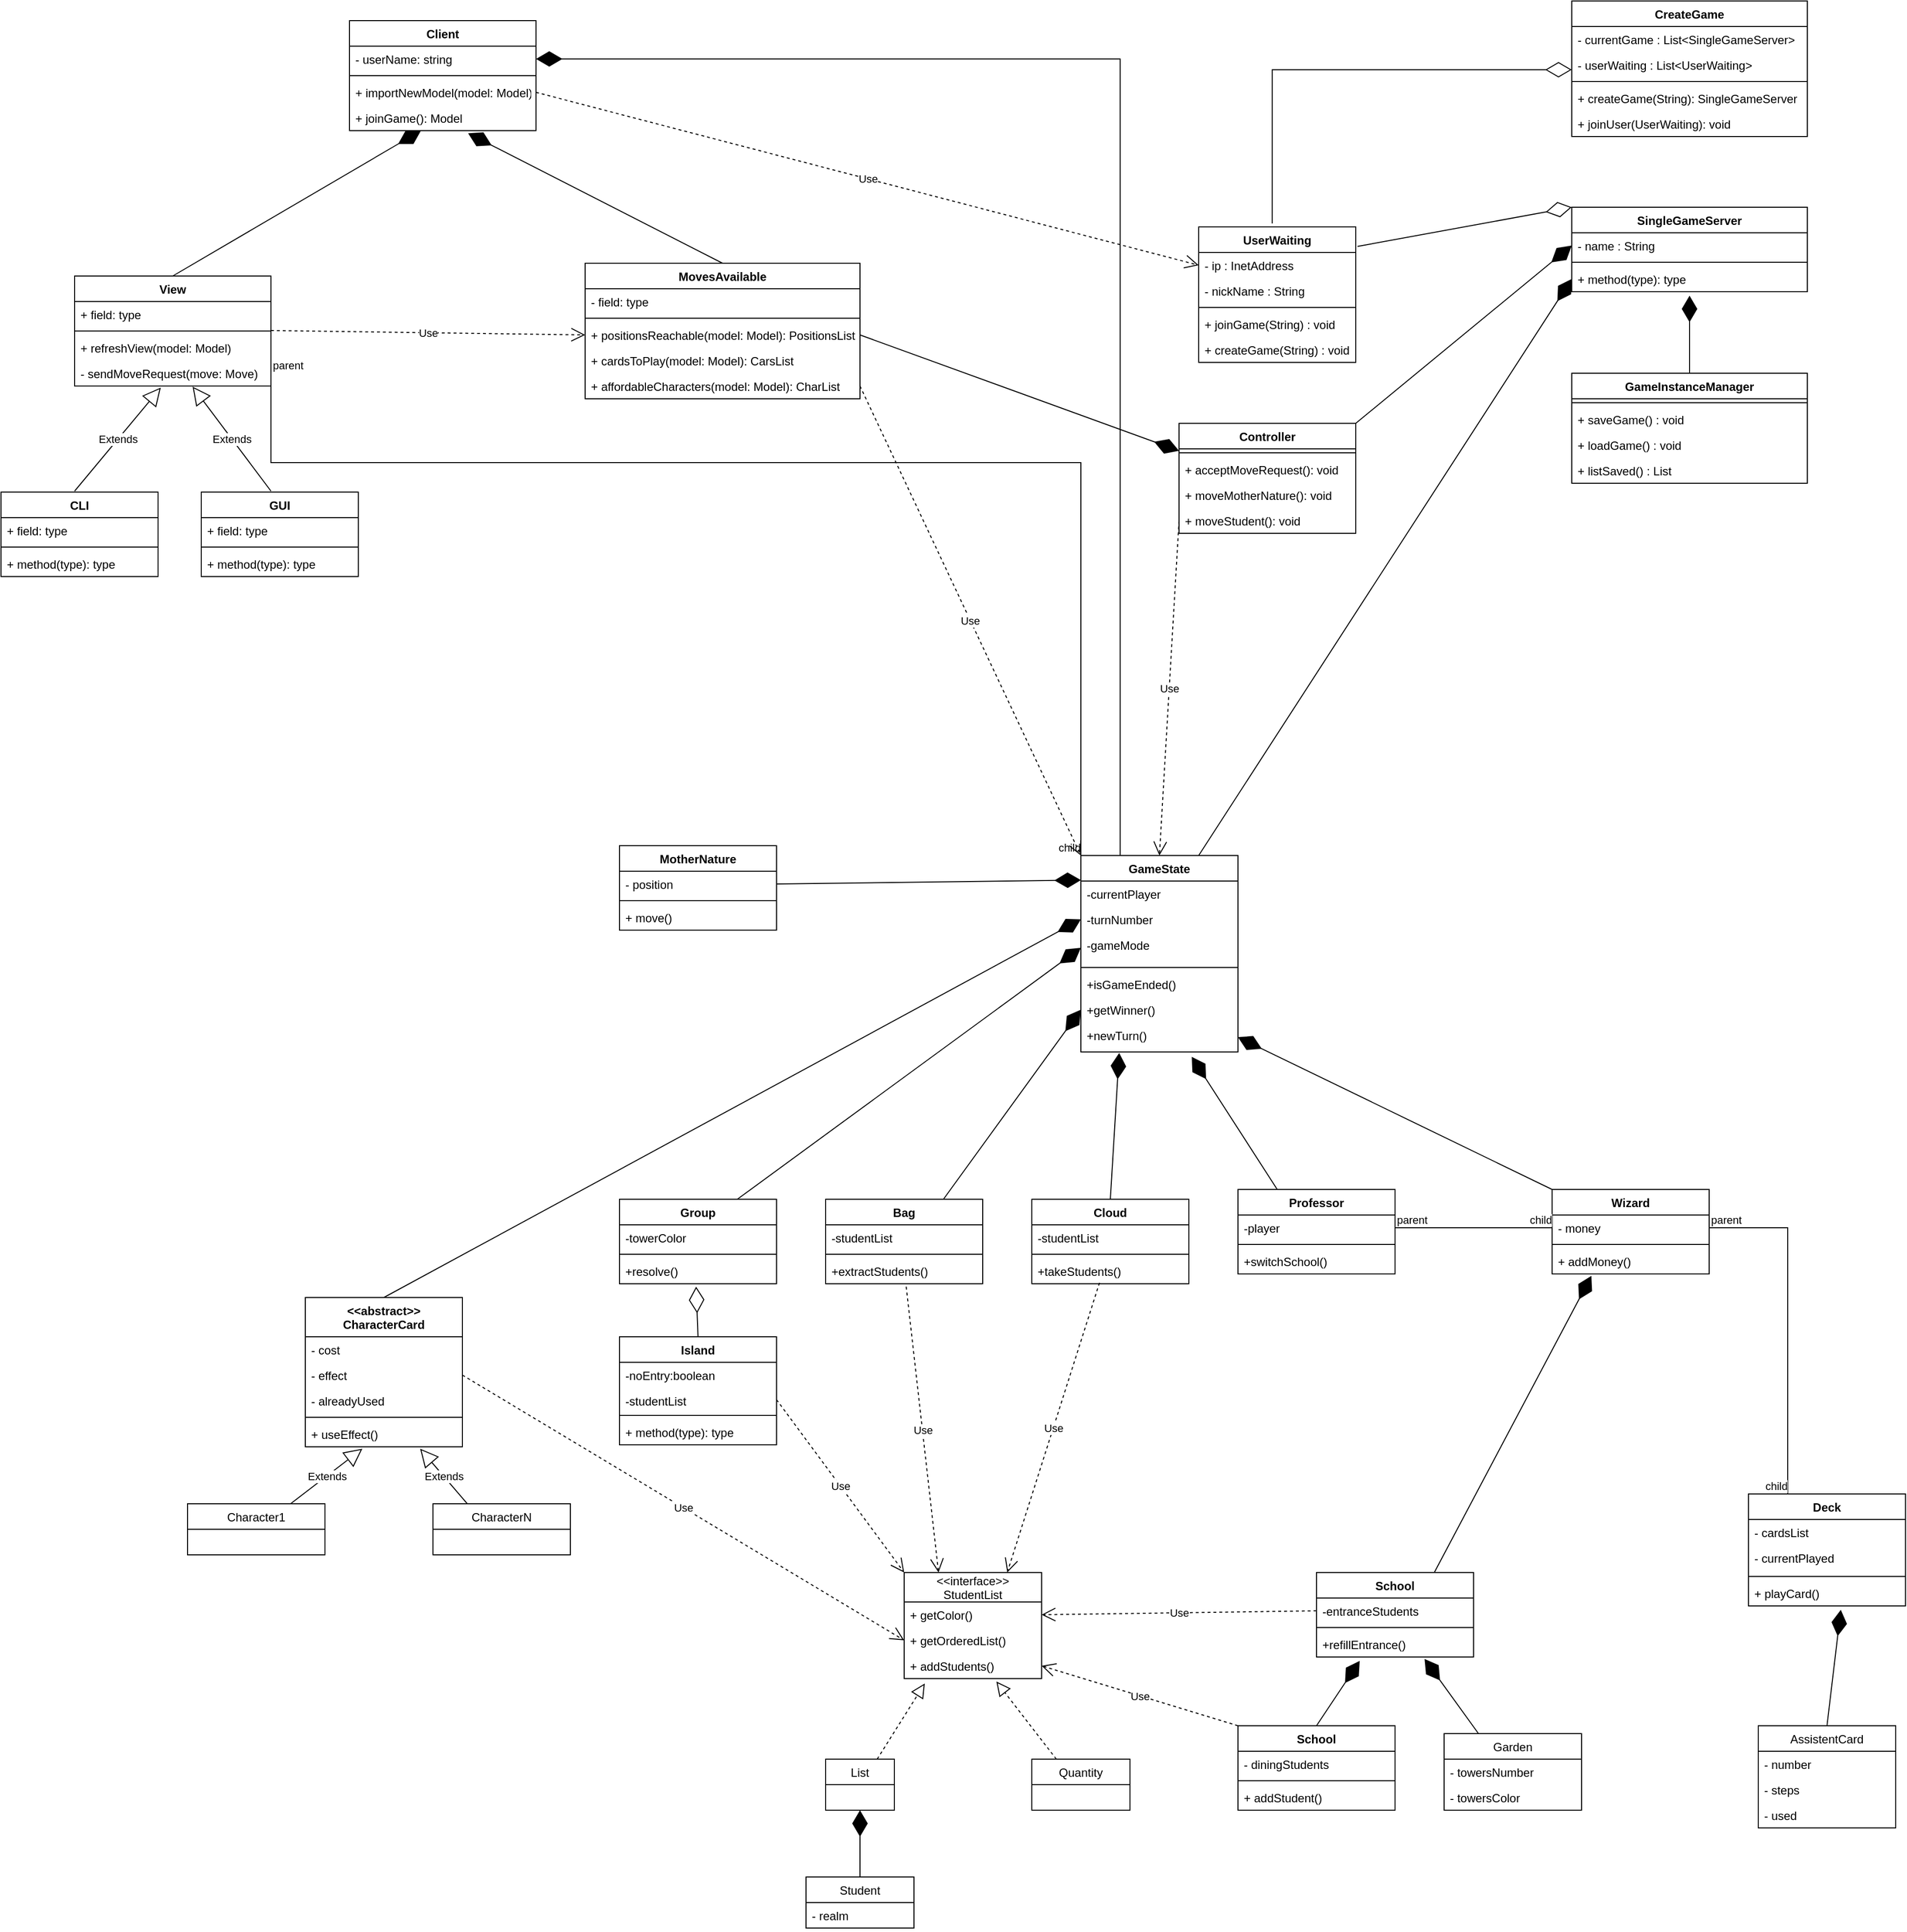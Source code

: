 <mxfile version="15.5.4" type="embed"><diagram id="vnExYP4DyEgC0_UBREQZ" name="Page-1"><mxGraphModel dx="3088" dy="1193" grid="1" gridSize="10" guides="1" tooltips="1" connect="1" arrows="1" fold="1" page="0" pageScale="1" pageWidth="850" pageHeight="1100" math="0" shadow="0"><root><mxCell id="0"/><mxCell id="1" parent="0"/><mxCell id="12" value="CreateGame" style="swimlane;fontStyle=1;align=center;verticalAlign=top;childLayout=stackLayout;horizontal=1;startSize=26;horizontalStack=0;resizeParent=1;resizeParentMax=0;resizeLast=0;collapsible=1;marginBottom=0;" parent="1" vertex="1"><mxGeometry x="280" y="130" width="240" height="138" as="geometry"/></mxCell><mxCell id="13" value="- currentGame : List&lt;SingleGameServer&gt;" style="text;strokeColor=none;fillColor=none;align=left;verticalAlign=top;spacingLeft=4;spacingRight=4;overflow=hidden;rotatable=0;points=[[0,0.5],[1,0.5]];portConstraint=eastwest;" parent="12" vertex="1"><mxGeometry y="26" width="240" height="26" as="geometry"/></mxCell><mxCell id="19" value="- userWaiting : List&lt;UserWaiting&gt;" style="text;strokeColor=none;fillColor=none;align=left;verticalAlign=top;spacingLeft=4;spacingRight=4;overflow=hidden;rotatable=0;points=[[0,0.5],[1,0.5]];portConstraint=eastwest;" parent="12" vertex="1"><mxGeometry y="52" width="240" height="26" as="geometry"/></mxCell><mxCell id="14" value="" style="line;strokeWidth=1;fillColor=none;align=left;verticalAlign=middle;spacingTop=-1;spacingLeft=3;spacingRight=3;rotatable=0;labelPosition=right;points=[];portConstraint=eastwest;" parent="12" vertex="1"><mxGeometry y="78" width="240" height="8" as="geometry"/></mxCell><mxCell id="15" value="+ createGame(String): SingleGameServer" style="text;strokeColor=none;fillColor=none;align=left;verticalAlign=top;spacingLeft=4;spacingRight=4;overflow=hidden;rotatable=0;points=[[0,0.5],[1,0.5]];portConstraint=eastwest;" parent="12" vertex="1"><mxGeometry y="86" width="240" height="26" as="geometry"/></mxCell><mxCell id="18" value="+ joinUser(UserWaiting): void" style="text;strokeColor=none;fillColor=none;align=left;verticalAlign=top;spacingLeft=4;spacingRight=4;overflow=hidden;rotatable=0;points=[[0,0.5],[1,0.5]];portConstraint=eastwest;" parent="12" vertex="1"><mxGeometry y="112" width="240" height="26" as="geometry"/></mxCell><mxCell id="20" value="UserWaiting" style="swimlane;fontStyle=1;align=center;verticalAlign=top;childLayout=stackLayout;horizontal=1;startSize=26;horizontalStack=0;resizeParent=1;resizeParentMax=0;resizeLast=0;collapsible=1;marginBottom=0;" parent="1" vertex="1"><mxGeometry x="-100" y="360" width="160" height="138" as="geometry"/></mxCell><mxCell id="21" value="- ip : InetAddress" style="text;strokeColor=none;fillColor=none;align=left;verticalAlign=top;spacingLeft=4;spacingRight=4;overflow=hidden;rotatable=0;points=[[0,0.5],[1,0.5]];portConstraint=eastwest;" parent="20" vertex="1"><mxGeometry y="26" width="160" height="26" as="geometry"/></mxCell><mxCell id="35" value="- nickName : String" style="text;strokeColor=none;fillColor=none;align=left;verticalAlign=top;spacingLeft=4;spacingRight=4;overflow=hidden;rotatable=0;points=[[0,0.5],[1,0.5]];portConstraint=eastwest;" parent="20" vertex="1"><mxGeometry y="52" width="160" height="26" as="geometry"/></mxCell><mxCell id="22" value="" style="line;strokeWidth=1;fillColor=none;align=left;verticalAlign=middle;spacingTop=-1;spacingLeft=3;spacingRight=3;rotatable=0;labelPosition=right;points=[];portConstraint=eastwest;" parent="20" vertex="1"><mxGeometry y="78" width="160" height="8" as="geometry"/></mxCell><mxCell id="23" value="+ joinGame(String) : void" style="text;strokeColor=none;fillColor=none;align=left;verticalAlign=top;spacingLeft=4;spacingRight=4;overflow=hidden;rotatable=0;points=[[0,0.5],[1,0.5]];portConstraint=eastwest;" parent="20" vertex="1"><mxGeometry y="86" width="160" height="26" as="geometry"/></mxCell><mxCell id="30" value="+ createGame(String) : void" style="text;strokeColor=none;fillColor=none;align=left;verticalAlign=top;spacingLeft=4;spacingRight=4;overflow=hidden;rotatable=0;points=[[0,0.5],[1,0.5]];portConstraint=eastwest;" parent="20" vertex="1"><mxGeometry y="112" width="160" height="26" as="geometry"/></mxCell><mxCell id="28" value="" style="endArrow=diamondThin;endFill=0;endSize=24;html=1;rounded=0;exitX=0.468;exitY=-0.025;exitDx=0;exitDy=0;exitPerimeter=0;edgeStyle=orthogonalEdgeStyle;" parent="1" source="20" edge="1"><mxGeometry width="160" relative="1" as="geometry"><mxPoint x="-30" y="200" as="sourcePoint"/><mxPoint x="280" y="200" as="targetPoint"/><Array as="points"><mxPoint x="-25" y="200"/></Array></mxGeometry></mxCell><mxCell id="31" value="SingleGameServer" style="swimlane;fontStyle=1;align=center;verticalAlign=top;childLayout=stackLayout;horizontal=1;startSize=26;horizontalStack=0;resizeParent=1;resizeParentMax=0;resizeLast=0;collapsible=1;marginBottom=0;" parent="1" vertex="1"><mxGeometry x="280" y="340" width="240" height="86" as="geometry"/></mxCell><mxCell id="32" value="- name : String" style="text;strokeColor=none;fillColor=none;align=left;verticalAlign=top;spacingLeft=4;spacingRight=4;overflow=hidden;rotatable=0;points=[[0,0.5],[1,0.5]];portConstraint=eastwest;" parent="31" vertex="1"><mxGeometry y="26" width="240" height="26" as="geometry"/></mxCell><mxCell id="33" value="" style="line;strokeWidth=1;fillColor=none;align=left;verticalAlign=middle;spacingTop=-1;spacingLeft=3;spacingRight=3;rotatable=0;labelPosition=right;points=[];portConstraint=eastwest;" parent="31" vertex="1"><mxGeometry y="52" width="240" height="8" as="geometry"/></mxCell><mxCell id="34" value="+ method(type): type" style="text;strokeColor=none;fillColor=none;align=left;verticalAlign=top;spacingLeft=4;spacingRight=4;overflow=hidden;rotatable=0;points=[[0,0.5],[1,0.5]];portConstraint=eastwest;" parent="31" vertex="1"><mxGeometry y="60" width="240" height="26" as="geometry"/></mxCell><mxCell id="36" value="" style="endArrow=diamondThin;endFill=0;endSize=24;html=1;rounded=0;entryX=0;entryY=0;entryDx=0;entryDy=0;exitX=1.011;exitY=0.144;exitDx=0;exitDy=0;exitPerimeter=0;" parent="1" source="20" target="31" edge="1"><mxGeometry width="160" relative="1" as="geometry"><mxPoint x="260" y="350" as="sourcePoint"/><mxPoint x="420" y="350" as="targetPoint"/></mxGeometry></mxCell><mxCell id="37" value="Client" style="swimlane;fontStyle=1;align=center;verticalAlign=top;childLayout=stackLayout;horizontal=1;startSize=26;horizontalStack=0;resizeParent=1;resizeParentMax=0;resizeLast=0;collapsible=1;marginBottom=0;" parent="1" vertex="1"><mxGeometry x="-965" y="150" width="190" height="112" as="geometry"/></mxCell><mxCell id="38" value="- userName: string" style="text;strokeColor=none;fillColor=none;align=left;verticalAlign=top;spacingLeft=4;spacingRight=4;overflow=hidden;rotatable=0;points=[[0,0.5],[1,0.5]];portConstraint=eastwest;" parent="37" vertex="1"><mxGeometry y="26" width="190" height="26" as="geometry"/></mxCell><mxCell id="39" value="" style="line;strokeWidth=1;fillColor=none;align=left;verticalAlign=middle;spacingTop=-1;spacingLeft=3;spacingRight=3;rotatable=0;labelPosition=right;points=[];portConstraint=eastwest;" parent="37" vertex="1"><mxGeometry y="52" width="190" height="8" as="geometry"/></mxCell><mxCell id="40" value="+ importNewModel(model: Model)" style="text;strokeColor=none;fillColor=none;align=left;verticalAlign=top;spacingLeft=4;spacingRight=4;overflow=hidden;rotatable=0;points=[[0,0.5],[1,0.5]];portConstraint=eastwest;" parent="37" vertex="1"><mxGeometry y="60" width="190" height="26" as="geometry"/></mxCell><mxCell id="41" value="+ joinGame(): Model" style="text;strokeColor=none;fillColor=none;align=left;verticalAlign=top;spacingLeft=4;spacingRight=4;overflow=hidden;rotatable=0;points=[[0,0.5],[1,0.5]];portConstraint=eastwest;" parent="37" vertex="1"><mxGeometry y="86" width="190" height="26" as="geometry"/></mxCell><mxCell id="42" value="MovesAvailable" style="swimlane;fontStyle=1;align=center;verticalAlign=top;childLayout=stackLayout;horizontal=1;startSize=26;horizontalStack=0;resizeParent=1;resizeParentMax=0;resizeLast=0;collapsible=1;marginBottom=0;" parent="1" vertex="1"><mxGeometry x="-725" y="397" width="280" height="138" as="geometry"/></mxCell><mxCell id="43" value="- field: type" style="text;strokeColor=none;fillColor=none;align=left;verticalAlign=top;spacingLeft=4;spacingRight=4;overflow=hidden;rotatable=0;points=[[0,0.5],[1,0.5]];portConstraint=eastwest;" parent="42" vertex="1"><mxGeometry y="26" width="280" height="26" as="geometry"/></mxCell><mxCell id="44" value="" style="line;strokeWidth=1;fillColor=none;align=left;verticalAlign=middle;spacingTop=-1;spacingLeft=3;spacingRight=3;rotatable=0;labelPosition=right;points=[];portConstraint=eastwest;" parent="42" vertex="1"><mxGeometry y="52" width="280" height="8" as="geometry"/></mxCell><mxCell id="45" value="+ positionsReachable(model: Model): PositionsList" style="text;strokeColor=none;fillColor=none;align=left;verticalAlign=top;spacingLeft=4;spacingRight=4;overflow=hidden;rotatable=0;points=[[0,0.5],[1,0.5]];portConstraint=eastwest;" parent="42" vertex="1"><mxGeometry y="60" width="280" height="26" as="geometry"/></mxCell><mxCell id="46" value="+ cardsToPlay(model: Model): CarsList" style="text;strokeColor=none;fillColor=none;align=left;verticalAlign=top;spacingLeft=4;spacingRight=4;overflow=hidden;rotatable=0;points=[[0,0.5],[1,0.5]];portConstraint=eastwest;" parent="42" vertex="1"><mxGeometry y="86" width="280" height="26" as="geometry"/></mxCell><mxCell id="47" value="+ affordableCharacters(model: Model): CharList" style="text;strokeColor=none;fillColor=none;align=left;verticalAlign=top;spacingLeft=4;spacingRight=4;overflow=hidden;rotatable=0;points=[[0,0.5],[1,0.5]];portConstraint=eastwest;" parent="42" vertex="1"><mxGeometry y="112" width="280" height="26" as="geometry"/></mxCell><mxCell id="48" value="View" style="swimlane;fontStyle=1;align=center;verticalAlign=top;childLayout=stackLayout;horizontal=1;startSize=26;horizontalStack=0;resizeParent=1;resizeParentMax=0;resizeLast=0;collapsible=1;marginBottom=0;" parent="1" vertex="1"><mxGeometry x="-1245" y="410" width="200" height="112" as="geometry"/></mxCell><mxCell id="49" value="+ field: type" style="text;strokeColor=none;fillColor=none;align=left;verticalAlign=top;spacingLeft=4;spacingRight=4;overflow=hidden;rotatable=0;points=[[0,0.5],[1,0.5]];portConstraint=eastwest;" parent="48" vertex="1"><mxGeometry y="26" width="200" height="26" as="geometry"/></mxCell><mxCell id="50" value="" style="line;strokeWidth=1;fillColor=none;align=left;verticalAlign=middle;spacingTop=-1;spacingLeft=3;spacingRight=3;rotatable=0;labelPosition=right;points=[];portConstraint=eastwest;" parent="48" vertex="1"><mxGeometry y="52" width="200" height="8" as="geometry"/></mxCell><mxCell id="51" value="+ refreshView(model: Model)&#10;" style="text;strokeColor=none;fillColor=none;align=left;verticalAlign=top;spacingLeft=4;spacingRight=4;overflow=hidden;rotatable=0;points=[[0,0.5],[1,0.5]];portConstraint=eastwest;" parent="48" vertex="1"><mxGeometry y="60" width="200" height="26" as="geometry"/></mxCell><mxCell id="52" value="- sendMoveRequest(move: Move)" style="text;strokeColor=none;fillColor=none;align=left;verticalAlign=top;spacingLeft=4;spacingRight=4;overflow=hidden;rotatable=0;points=[[0,0.5],[1,0.5]];portConstraint=eastwest;" parent="48" vertex="1"><mxGeometry y="86" width="200" height="26" as="geometry"/></mxCell><mxCell id="53" value="CLI" style="swimlane;fontStyle=1;align=center;verticalAlign=top;childLayout=stackLayout;horizontal=1;startSize=26;horizontalStack=0;resizeParent=1;resizeParentMax=0;resizeLast=0;collapsible=1;marginBottom=0;" parent="1" vertex="1"><mxGeometry x="-1320" y="630" width="160" height="86" as="geometry"/></mxCell><mxCell id="54" value="+ field: type" style="text;strokeColor=none;fillColor=none;align=left;verticalAlign=top;spacingLeft=4;spacingRight=4;overflow=hidden;rotatable=0;points=[[0,0.5],[1,0.5]];portConstraint=eastwest;" parent="53" vertex="1"><mxGeometry y="26" width="160" height="26" as="geometry"/></mxCell><mxCell id="55" value="" style="line;strokeWidth=1;fillColor=none;align=left;verticalAlign=middle;spacingTop=-1;spacingLeft=3;spacingRight=3;rotatable=0;labelPosition=right;points=[];portConstraint=eastwest;" parent="53" vertex="1"><mxGeometry y="52" width="160" height="8" as="geometry"/></mxCell><mxCell id="56" value="+ method(type): type" style="text;strokeColor=none;fillColor=none;align=left;verticalAlign=top;spacingLeft=4;spacingRight=4;overflow=hidden;rotatable=0;points=[[0,0.5],[1,0.5]];portConstraint=eastwest;" parent="53" vertex="1"><mxGeometry y="60" width="160" height="26" as="geometry"/></mxCell><mxCell id="57" value="GUI" style="swimlane;fontStyle=1;align=center;verticalAlign=top;childLayout=stackLayout;horizontal=1;startSize=26;horizontalStack=0;resizeParent=1;resizeParentMax=0;resizeLast=0;collapsible=1;marginBottom=0;" parent="1" vertex="1"><mxGeometry x="-1116" y="630" width="160" height="86" as="geometry"/></mxCell><mxCell id="58" value="+ field: type" style="text;strokeColor=none;fillColor=none;align=left;verticalAlign=top;spacingLeft=4;spacingRight=4;overflow=hidden;rotatable=0;points=[[0,0.5],[1,0.5]];portConstraint=eastwest;" parent="57" vertex="1"><mxGeometry y="26" width="160" height="26" as="geometry"/></mxCell><mxCell id="59" value="" style="line;strokeWidth=1;fillColor=none;align=left;verticalAlign=middle;spacingTop=-1;spacingLeft=3;spacingRight=3;rotatable=0;labelPosition=right;points=[];portConstraint=eastwest;" parent="57" vertex="1"><mxGeometry y="52" width="160" height="8" as="geometry"/></mxCell><mxCell id="60" value="+ method(type): type" style="text;strokeColor=none;fillColor=none;align=left;verticalAlign=top;spacingLeft=4;spacingRight=4;overflow=hidden;rotatable=0;points=[[0,0.5],[1,0.5]];portConstraint=eastwest;" parent="57" vertex="1"><mxGeometry y="60" width="160" height="26" as="geometry"/></mxCell><mxCell id="61" value="" style="endArrow=diamondThin;endFill=1;endSize=24;html=1;exitX=0.5;exitY=0;exitDx=0;exitDy=0;entryX=0.636;entryY=1.104;entryDx=0;entryDy=0;entryPerimeter=0;" parent="1" source="42" target="41" edge="1"><mxGeometry width="160" relative="1" as="geometry"><mxPoint x="-815" y="282" as="sourcePoint"/><mxPoint x="-655" y="282" as="targetPoint"/></mxGeometry></mxCell><mxCell id="62" value="Extends" style="endArrow=block;endSize=16;endFill=0;html=1;entryX=0.601;entryY=1.025;entryDx=0;entryDy=0;entryPerimeter=0;" parent="1" target="52" edge="1"><mxGeometry width="160" relative="1" as="geometry"><mxPoint x="-1045" y="629" as="sourcePoint"/><mxPoint x="-885" y="629" as="targetPoint"/></mxGeometry></mxCell><mxCell id="63" value="Extends" style="endArrow=block;endSize=16;endFill=0;html=1;entryX=0.439;entryY=1.062;entryDx=0;entryDy=0;entryPerimeter=0;" parent="1" target="52" edge="1"><mxGeometry width="160" relative="1" as="geometry"><mxPoint x="-1245" y="629" as="sourcePoint"/><mxPoint x="-1085" y="629" as="targetPoint"/></mxGeometry></mxCell><mxCell id="64" value="" style="endArrow=diamondThin;endFill=1;endSize=24;html=1;" parent="1" target="41" edge="1"><mxGeometry width="160" relative="1" as="geometry"><mxPoint x="-1145" y="410" as="sourcePoint"/><mxPoint x="-985" y="410" as="targetPoint"/></mxGeometry></mxCell><mxCell id="65" value="Use" style="endArrow=open;endSize=12;dashed=1;html=1;entryX=0;entryY=0.5;entryDx=0;entryDy=0;" parent="1" target="45" edge="1"><mxGeometry width="160" relative="1" as="geometry"><mxPoint x="-1045" y="465.5" as="sourcePoint"/><mxPoint x="-885" y="465.5" as="targetPoint"/></mxGeometry></mxCell><mxCell id="66" value="GameInstanceManager" style="swimlane;fontStyle=1;align=center;verticalAlign=top;childLayout=stackLayout;horizontal=1;startSize=26;horizontalStack=0;resizeParent=1;resizeParentMax=0;resizeLast=0;collapsible=1;marginBottom=0;" parent="1" vertex="1"><mxGeometry x="280" y="509" width="240" height="112" as="geometry"/></mxCell><mxCell id="68" value="" style="line;strokeWidth=1;fillColor=none;align=left;verticalAlign=middle;spacingTop=-1;spacingLeft=3;spacingRight=3;rotatable=0;labelPosition=right;points=[];portConstraint=eastwest;" parent="66" vertex="1"><mxGeometry y="26" width="240" height="8" as="geometry"/></mxCell><mxCell id="69" value="+ saveGame() : void" style="text;strokeColor=none;fillColor=none;align=left;verticalAlign=top;spacingLeft=4;spacingRight=4;overflow=hidden;rotatable=0;points=[[0,0.5],[1,0.5]];portConstraint=eastwest;" parent="66" vertex="1"><mxGeometry y="34" width="240" height="26" as="geometry"/></mxCell><mxCell id="70" value="+ loadGame() : void" style="text;strokeColor=none;fillColor=none;align=left;verticalAlign=top;spacingLeft=4;spacingRight=4;overflow=hidden;rotatable=0;points=[[0,0.5],[1,0.5]];portConstraint=eastwest;" parent="66" vertex="1"><mxGeometry y="60" width="240" height="26" as="geometry"/></mxCell><mxCell id="71" value="+ listSaved() : List" style="text;strokeColor=none;fillColor=none;align=left;verticalAlign=top;spacingLeft=4;spacingRight=4;overflow=hidden;rotatable=0;points=[[0,0.5],[1,0.5]];portConstraint=eastwest;" parent="66" vertex="1"><mxGeometry y="86" width="240" height="26" as="geometry"/></mxCell><mxCell id="72" value="" style="endArrow=diamondThin;endFill=1;endSize=24;html=1;rounded=0;exitX=0.5;exitY=0;exitDx=0;exitDy=0;" parent="1" source="66" edge="1"><mxGeometry width="160" relative="1" as="geometry"><mxPoint x="393" y="500" as="sourcePoint"/><mxPoint x="400" y="430" as="targetPoint"/></mxGeometry></mxCell><mxCell id="73" value="GameState" style="swimlane;fontStyle=1;align=center;verticalAlign=top;childLayout=stackLayout;horizontal=1;startSize=26;horizontalStack=0;resizeParent=1;resizeParentMax=0;resizeLast=0;collapsible=1;marginBottom=0;" vertex="1" parent="1"><mxGeometry x="-220" y="1000" width="160" height="200" as="geometry"/></mxCell><mxCell id="74" value="-currentPlayer" style="text;strokeColor=none;fillColor=none;align=left;verticalAlign=top;spacingLeft=4;spacingRight=4;overflow=hidden;rotatable=0;points=[[0,0.5],[1,0.5]];portConstraint=eastwest;" vertex="1" parent="73"><mxGeometry y="26" width="160" height="26" as="geometry"/></mxCell><mxCell id="75" value="-turnNumber" style="text;strokeColor=none;fillColor=none;align=left;verticalAlign=top;spacingLeft=4;spacingRight=4;overflow=hidden;rotatable=0;points=[[0,0.5],[1,0.5]];portConstraint=eastwest;" vertex="1" parent="73"><mxGeometry y="52" width="160" height="26" as="geometry"/></mxCell><mxCell id="76" value="-gameMode" style="text;strokeColor=none;fillColor=none;align=left;verticalAlign=top;spacingLeft=4;spacingRight=4;overflow=hidden;rotatable=0;points=[[0,0.5],[1,0.5]];portConstraint=eastwest;" vertex="1" parent="73"><mxGeometry y="78" width="160" height="32" as="geometry"/></mxCell><mxCell id="77" value="" style="line;strokeWidth=1;fillColor=none;align=left;verticalAlign=middle;spacingTop=-1;spacingLeft=3;spacingRight=3;rotatable=0;labelPosition=right;points=[];portConstraint=eastwest;" vertex="1" parent="73"><mxGeometry y="110" width="160" height="8" as="geometry"/></mxCell><mxCell id="78" value="+isGameEnded()" style="text;strokeColor=none;fillColor=none;align=left;verticalAlign=top;spacingLeft=4;spacingRight=4;overflow=hidden;rotatable=0;points=[[0,0.5],[1,0.5]];portConstraint=eastwest;" vertex="1" parent="73"><mxGeometry y="118" width="160" height="26" as="geometry"/></mxCell><mxCell id="79" value="+getWinner()" style="text;strokeColor=none;fillColor=none;align=left;verticalAlign=top;spacingLeft=4;spacingRight=4;overflow=hidden;rotatable=0;points=[[0,0.5],[1,0.5]];portConstraint=eastwest;" vertex="1" parent="73"><mxGeometry y="144" width="160" height="26" as="geometry"/></mxCell><mxCell id="80" value="+newTurn()" style="text;strokeColor=none;fillColor=none;align=left;verticalAlign=top;spacingLeft=4;spacingRight=4;overflow=hidden;rotatable=0;points=[[0,0.5],[1,0.5]];portConstraint=eastwest;" vertex="1" parent="73"><mxGeometry y="170" width="160" height="30" as="geometry"/></mxCell><mxCell id="81" value="Cloud" style="swimlane;fontStyle=1;align=center;verticalAlign=top;childLayout=stackLayout;horizontal=1;startSize=26;horizontalStack=0;resizeParent=1;resizeParentMax=0;resizeLast=0;collapsible=1;marginBottom=0;" vertex="1" parent="1"><mxGeometry x="-270" y="1350" width="160" height="86" as="geometry"/></mxCell><mxCell id="82" value="-studentList" style="text;strokeColor=none;fillColor=none;align=left;verticalAlign=top;spacingLeft=4;spacingRight=4;overflow=hidden;rotatable=0;points=[[0,0.5],[1,0.5]];portConstraint=eastwest;" vertex="1" parent="81"><mxGeometry y="26" width="160" height="26" as="geometry"/></mxCell><mxCell id="83" value="" style="line;strokeWidth=1;fillColor=none;align=left;verticalAlign=middle;spacingTop=-1;spacingLeft=3;spacingRight=3;rotatable=0;labelPosition=right;points=[];portConstraint=eastwest;" vertex="1" parent="81"><mxGeometry y="52" width="160" height="8" as="geometry"/></mxCell><mxCell id="84" value="+takeStudents()" style="text;strokeColor=none;fillColor=none;align=left;verticalAlign=top;spacingLeft=4;spacingRight=4;overflow=hidden;rotatable=0;points=[[0,0.5],[1,0.5]];portConstraint=eastwest;" vertex="1" parent="81"><mxGeometry y="60" width="160" height="26" as="geometry"/></mxCell><mxCell id="85" value="Bag" style="swimlane;fontStyle=1;align=center;verticalAlign=top;childLayout=stackLayout;horizontal=1;startSize=26;horizontalStack=0;resizeParent=1;resizeParentMax=0;resizeLast=0;collapsible=1;marginBottom=0;" vertex="1" parent="1"><mxGeometry x="-480" y="1350" width="160" height="86" as="geometry"/></mxCell><mxCell id="86" value="-studentList" style="text;strokeColor=none;fillColor=none;align=left;verticalAlign=top;spacingLeft=4;spacingRight=4;overflow=hidden;rotatable=0;points=[[0,0.5],[1,0.5]];portConstraint=eastwest;" vertex="1" parent="85"><mxGeometry y="26" width="160" height="26" as="geometry"/></mxCell><mxCell id="87" value="" style="line;strokeWidth=1;fillColor=none;align=left;verticalAlign=middle;spacingTop=-1;spacingLeft=3;spacingRight=3;rotatable=0;labelPosition=right;points=[];portConstraint=eastwest;" vertex="1" parent="85"><mxGeometry y="52" width="160" height="8" as="geometry"/></mxCell><mxCell id="88" value="+extractStudents()" style="text;strokeColor=none;fillColor=none;align=left;verticalAlign=top;spacingLeft=4;spacingRight=4;overflow=hidden;rotatable=0;points=[[0,0.5],[1,0.5]];portConstraint=eastwest;" vertex="1" parent="85"><mxGeometry y="60" width="160" height="26" as="geometry"/></mxCell><mxCell id="89" value="Group" style="swimlane;fontStyle=1;align=center;verticalAlign=top;childLayout=stackLayout;horizontal=1;startSize=26;horizontalStack=0;resizeParent=1;resizeParentMax=0;resizeLast=0;collapsible=1;marginBottom=0;" vertex="1" parent="1"><mxGeometry x="-690" y="1350" width="160" height="86" as="geometry"/></mxCell><mxCell id="90" value="-towerColor" style="text;strokeColor=none;fillColor=none;align=left;verticalAlign=top;spacingLeft=4;spacingRight=4;overflow=hidden;rotatable=0;points=[[0,0.5],[1,0.5]];portConstraint=eastwest;" vertex="1" parent="89"><mxGeometry y="26" width="160" height="26" as="geometry"/></mxCell><mxCell id="91" value="" style="line;strokeWidth=1;fillColor=none;align=left;verticalAlign=middle;spacingTop=-1;spacingLeft=3;spacingRight=3;rotatable=0;labelPosition=right;points=[];portConstraint=eastwest;" vertex="1" parent="89"><mxGeometry y="52" width="160" height="8" as="geometry"/></mxCell><mxCell id="92" value="+resolve()" style="text;strokeColor=none;fillColor=none;align=left;verticalAlign=top;spacingLeft=4;spacingRight=4;overflow=hidden;rotatable=0;points=[[0,0.5],[1,0.5]];portConstraint=eastwest;" vertex="1" parent="89"><mxGeometry y="60" width="160" height="26" as="geometry"/></mxCell><mxCell id="93" value="Professor" style="swimlane;fontStyle=1;align=center;verticalAlign=top;childLayout=stackLayout;horizontal=1;startSize=26;horizontalStack=0;resizeParent=1;resizeParentMax=0;resizeLast=0;collapsible=1;marginBottom=0;" vertex="1" parent="1"><mxGeometry x="-60" y="1340" width="160" height="86" as="geometry"/></mxCell><mxCell id="94" value="-player" style="text;strokeColor=none;fillColor=none;align=left;verticalAlign=top;spacingLeft=4;spacingRight=4;overflow=hidden;rotatable=0;points=[[0,0.5],[1,0.5]];portConstraint=eastwest;" vertex="1" parent="93"><mxGeometry y="26" width="160" height="26" as="geometry"/></mxCell><mxCell id="95" value="" style="line;strokeWidth=1;fillColor=none;align=left;verticalAlign=middle;spacingTop=-1;spacingLeft=3;spacingRight=3;rotatable=0;labelPosition=right;points=[];portConstraint=eastwest;" vertex="1" parent="93"><mxGeometry y="52" width="160" height="8" as="geometry"/></mxCell><mxCell id="96" value="+switchSchool()" style="text;strokeColor=none;fillColor=none;align=left;verticalAlign=top;spacingLeft=4;spacingRight=4;overflow=hidden;rotatable=0;points=[[0,0.5],[1,0.5]];portConstraint=eastwest;" vertex="1" parent="93"><mxGeometry y="60" width="160" height="26" as="geometry"/></mxCell><mxCell id="97" value="Island" style="swimlane;fontStyle=1;align=center;verticalAlign=top;childLayout=stackLayout;horizontal=1;startSize=26;horizontalStack=0;resizeParent=1;resizeParentMax=0;resizeLast=0;collapsible=1;marginBottom=0;" vertex="1" parent="1"><mxGeometry x="-690" y="1490" width="160" height="110" as="geometry"/></mxCell><mxCell id="98" value="-noEntry:boolean" style="text;strokeColor=none;fillColor=none;align=left;verticalAlign=top;spacingLeft=4;spacingRight=4;overflow=hidden;rotatable=0;points=[[0,0.5],[1,0.5]];portConstraint=eastwest;" vertex="1" parent="97"><mxGeometry y="26" width="160" height="26" as="geometry"/></mxCell><mxCell id="99" value="-studentList" style="text;strokeColor=none;fillColor=none;align=left;verticalAlign=top;spacingLeft=4;spacingRight=4;overflow=hidden;rotatable=0;points=[[0,0.5],[1,0.5]];portConstraint=eastwest;" vertex="1" parent="97"><mxGeometry y="52" width="160" height="24" as="geometry"/></mxCell><mxCell id="100" value="" style="line;strokeWidth=1;fillColor=none;align=left;verticalAlign=middle;spacingTop=-1;spacingLeft=3;spacingRight=3;rotatable=0;labelPosition=right;points=[];portConstraint=eastwest;" vertex="1" parent="97"><mxGeometry y="76" width="160" height="8" as="geometry"/></mxCell><mxCell id="101" value="+ method(type): type" style="text;strokeColor=none;fillColor=none;align=left;verticalAlign=top;spacingLeft=4;spacingRight=4;overflow=hidden;rotatable=0;points=[[0,0.5],[1,0.5]];portConstraint=eastwest;" vertex="1" parent="97"><mxGeometry y="84" width="160" height="26" as="geometry"/></mxCell><mxCell id="102" value="List" style="swimlane;fontStyle=0;childLayout=stackLayout;horizontal=1;startSize=26;fillColor=none;horizontalStack=0;resizeParent=1;resizeParentMax=0;resizeLast=0;collapsible=1;marginBottom=0;" vertex="1" parent="1"><mxGeometry x="-480" y="1920" width="70" height="52" as="geometry"/></mxCell><mxCell id="103" value="Quantity" style="swimlane;fontStyle=0;childLayout=stackLayout;horizontal=1;startSize=26;fillColor=none;horizontalStack=0;resizeParent=1;resizeParentMax=0;resizeLast=0;collapsible=1;marginBottom=0;" vertex="1" parent="1"><mxGeometry x="-270" y="1920" width="100" height="52" as="geometry"/></mxCell><mxCell id="104" value="Student" style="swimlane;fontStyle=0;childLayout=stackLayout;horizontal=1;startSize=26;fillColor=none;horizontalStack=0;resizeParent=1;resizeParentMax=0;resizeLast=0;collapsible=1;marginBottom=0;" vertex="1" parent="1"><mxGeometry x="-500" y="2040" width="110" height="52" as="geometry"/></mxCell><mxCell id="105" value="- realm" style="text;strokeColor=none;fillColor=none;align=left;verticalAlign=top;spacingLeft=4;spacingRight=4;overflow=hidden;rotatable=0;points=[[0,0.5],[1,0.5]];portConstraint=eastwest;" vertex="1" parent="104"><mxGeometry y="26" width="110" height="26" as="geometry"/></mxCell><mxCell id="106" value="&lt;&lt;interface&gt;&gt;&#10;StudentList" style="swimlane;fontStyle=0;childLayout=stackLayout;horizontal=1;startSize=30;fillColor=none;horizontalStack=0;resizeParent=1;resizeParentMax=0;resizeLast=0;collapsible=1;marginBottom=0;" vertex="1" parent="1"><mxGeometry x="-400" y="1730" width="140" height="108" as="geometry"/></mxCell><mxCell id="107" value="+ getColor()" style="text;strokeColor=none;fillColor=none;align=left;verticalAlign=top;spacingLeft=4;spacingRight=4;overflow=hidden;rotatable=0;points=[[0,0.5],[1,0.5]];portConstraint=eastwest;" vertex="1" parent="106"><mxGeometry y="30" width="140" height="26" as="geometry"/></mxCell><mxCell id="108" value="+ getOrderedList()" style="text;strokeColor=none;fillColor=none;align=left;verticalAlign=top;spacingLeft=4;spacingRight=4;overflow=hidden;rotatable=0;points=[[0,0.5],[1,0.5]];portConstraint=eastwest;" vertex="1" parent="106"><mxGeometry y="56" width="140" height="26" as="geometry"/></mxCell><mxCell id="109" value="+ addStudents()" style="text;strokeColor=none;fillColor=none;align=left;verticalAlign=top;spacingLeft=4;spacingRight=4;overflow=hidden;rotatable=0;points=[[0,0.5],[1,0.5]];portConstraint=eastwest;" vertex="1" parent="106"><mxGeometry y="82" width="140" height="26" as="geometry"/></mxCell><mxCell id="110" value="Wizard" style="swimlane;fontStyle=1;align=center;verticalAlign=top;childLayout=stackLayout;horizontal=1;startSize=26;horizontalStack=0;resizeParent=1;resizeParentMax=0;resizeLast=0;collapsible=1;marginBottom=0;" vertex="1" parent="1"><mxGeometry x="260" y="1340" width="160" height="86" as="geometry"/></mxCell><mxCell id="111" value="- money" style="text;strokeColor=none;fillColor=none;align=left;verticalAlign=top;spacingLeft=4;spacingRight=4;overflow=hidden;rotatable=0;points=[[0,0.5],[1,0.5]];portConstraint=eastwest;" vertex="1" parent="110"><mxGeometry y="26" width="160" height="26" as="geometry"/></mxCell><mxCell id="112" value="" style="line;strokeWidth=1;fillColor=none;align=left;verticalAlign=middle;spacingTop=-1;spacingLeft=3;spacingRight=3;rotatable=0;labelPosition=right;points=[];portConstraint=eastwest;" vertex="1" parent="110"><mxGeometry y="52" width="160" height="8" as="geometry"/></mxCell><mxCell id="113" value="+ addMoney()" style="text;strokeColor=none;fillColor=none;align=left;verticalAlign=top;spacingLeft=4;spacingRight=4;overflow=hidden;rotatable=0;points=[[0,0.5],[1,0.5]];portConstraint=eastwest;" vertex="1" parent="110"><mxGeometry y="60" width="160" height="26" as="geometry"/></mxCell><mxCell id="114" value="School" style="swimlane;fontStyle=1;align=center;verticalAlign=top;childLayout=stackLayout;horizontal=1;startSize=26;horizontalStack=0;resizeParent=1;resizeParentMax=0;resizeLast=0;collapsible=1;marginBottom=0;" vertex="1" parent="1"><mxGeometry x="20" y="1730" width="160" height="86" as="geometry"/></mxCell><mxCell id="115" value="-entranceStudents" style="text;strokeColor=none;fillColor=none;align=left;verticalAlign=top;spacingLeft=4;spacingRight=4;overflow=hidden;rotatable=0;points=[[0,0.5],[1,0.5]];portConstraint=eastwest;" vertex="1" parent="114"><mxGeometry y="26" width="160" height="26" as="geometry"/></mxCell><mxCell id="116" value="" style="line;strokeWidth=1;fillColor=none;align=left;verticalAlign=middle;spacingTop=-1;spacingLeft=3;spacingRight=3;rotatable=0;labelPosition=right;points=[];portConstraint=eastwest;" vertex="1" parent="114"><mxGeometry y="52" width="160" height="8" as="geometry"/></mxCell><mxCell id="117" value="+refillEntrance()" style="text;strokeColor=none;fillColor=none;align=left;verticalAlign=top;spacingLeft=4;spacingRight=4;overflow=hidden;rotatable=0;points=[[0,0.5],[1,0.5]];portConstraint=eastwest;" vertex="1" parent="114"><mxGeometry y="60" width="160" height="26" as="geometry"/></mxCell><mxCell id="118" value="School" style="swimlane;fontStyle=1;align=center;verticalAlign=top;childLayout=stackLayout;horizontal=1;startSize=26;horizontalStack=0;resizeParent=1;resizeParentMax=0;resizeLast=0;collapsible=1;marginBottom=0;" vertex="1" parent="1"><mxGeometry x="-60" y="1886" width="160" height="86" as="geometry"/></mxCell><mxCell id="119" value="- diningStudents" style="text;strokeColor=none;fillColor=none;align=left;verticalAlign=top;spacingLeft=4;spacingRight=4;overflow=hidden;rotatable=0;points=[[0,0.5],[1,0.5]];portConstraint=eastwest;" vertex="1" parent="118"><mxGeometry y="26" width="160" height="26" as="geometry"/></mxCell><mxCell id="120" value="" style="line;strokeWidth=1;fillColor=none;align=left;verticalAlign=middle;spacingTop=-1;spacingLeft=3;spacingRight=3;rotatable=0;labelPosition=right;points=[];portConstraint=eastwest;" vertex="1" parent="118"><mxGeometry y="52" width="160" height="8" as="geometry"/></mxCell><mxCell id="121" value="+ addStudent()" style="text;strokeColor=none;fillColor=none;align=left;verticalAlign=top;spacingLeft=4;spacingRight=4;overflow=hidden;rotatable=0;points=[[0,0.5],[1,0.5]];portConstraint=eastwest;" vertex="1" parent="118"><mxGeometry y="60" width="160" height="26" as="geometry"/></mxCell><mxCell id="122" value="Garden" style="swimlane;fontStyle=0;childLayout=stackLayout;horizontal=1;startSize=26;fillColor=none;horizontalStack=0;resizeParent=1;resizeParentMax=0;resizeLast=0;collapsible=1;marginBottom=0;" vertex="1" parent="1"><mxGeometry x="150" y="1894" width="140" height="78" as="geometry"/></mxCell><mxCell id="123" value="- towersNumber" style="text;strokeColor=none;fillColor=none;align=left;verticalAlign=top;spacingLeft=4;spacingRight=4;overflow=hidden;rotatable=0;points=[[0,0.5],[1,0.5]];portConstraint=eastwest;" vertex="1" parent="122"><mxGeometry y="26" width="140" height="26" as="geometry"/></mxCell><mxCell id="124" value="- towersColor" style="text;strokeColor=none;fillColor=none;align=left;verticalAlign=top;spacingLeft=4;spacingRight=4;overflow=hidden;rotatable=0;points=[[0,0.5],[1,0.5]];portConstraint=eastwest;" vertex="1" parent="122"><mxGeometry y="52" width="140" height="26" as="geometry"/></mxCell><mxCell id="125" value="Deck" style="swimlane;fontStyle=1;align=center;verticalAlign=top;childLayout=stackLayout;horizontal=1;startSize=26;horizontalStack=0;resizeParent=1;resizeParentMax=0;resizeLast=0;collapsible=1;marginBottom=0;" vertex="1" parent="1"><mxGeometry x="460" y="1650" width="160" height="114" as="geometry"/></mxCell><mxCell id="126" value="- cardsList" style="text;strokeColor=none;fillColor=none;align=left;verticalAlign=top;spacingLeft=4;spacingRight=4;overflow=hidden;rotatable=0;points=[[0,0.5],[1,0.5]];portConstraint=eastwest;" vertex="1" parent="125"><mxGeometry y="26" width="160" height="26" as="geometry"/></mxCell><mxCell id="127" value="- currentPlayed" style="text;strokeColor=none;fillColor=none;align=left;verticalAlign=top;spacingLeft=4;spacingRight=4;overflow=hidden;rotatable=0;points=[[0,0.5],[1,0.5]];portConstraint=eastwest;" vertex="1" parent="125"><mxGeometry y="52" width="160" height="28" as="geometry"/></mxCell><mxCell id="128" value="" style="line;strokeWidth=1;fillColor=none;align=left;verticalAlign=middle;spacingTop=-1;spacingLeft=3;spacingRight=3;rotatable=0;labelPosition=right;points=[];portConstraint=eastwest;" vertex="1" parent="125"><mxGeometry y="80" width="160" height="8" as="geometry"/></mxCell><mxCell id="129" value="+ playCard()" style="text;strokeColor=none;fillColor=none;align=left;verticalAlign=top;spacingLeft=4;spacingRight=4;overflow=hidden;rotatable=0;points=[[0,0.5],[1,0.5]];portConstraint=eastwest;" vertex="1" parent="125"><mxGeometry y="88" width="160" height="26" as="geometry"/></mxCell><mxCell id="130" value="AssistentCard" style="swimlane;fontStyle=0;childLayout=stackLayout;horizontal=1;startSize=26;fillColor=none;horizontalStack=0;resizeParent=1;resizeParentMax=0;resizeLast=0;collapsible=1;marginBottom=0;" vertex="1" parent="1"><mxGeometry x="470" y="1886" width="140" height="104" as="geometry"/></mxCell><mxCell id="131" value="- number" style="text;strokeColor=none;fillColor=none;align=left;verticalAlign=top;spacingLeft=4;spacingRight=4;overflow=hidden;rotatable=0;points=[[0,0.5],[1,0.5]];portConstraint=eastwest;" vertex="1" parent="130"><mxGeometry y="26" width="140" height="26" as="geometry"/></mxCell><mxCell id="132" value="- steps" style="text;strokeColor=none;fillColor=none;align=left;verticalAlign=top;spacingLeft=4;spacingRight=4;overflow=hidden;rotatable=0;points=[[0,0.5],[1,0.5]];portConstraint=eastwest;" vertex="1" parent="130"><mxGeometry y="52" width="140" height="26" as="geometry"/></mxCell><mxCell id="133" value="- used" style="text;strokeColor=none;fillColor=none;align=left;verticalAlign=top;spacingLeft=4;spacingRight=4;overflow=hidden;rotatable=0;points=[[0,0.5],[1,0.5]];portConstraint=eastwest;" vertex="1" parent="130"><mxGeometry y="78" width="140" height="26" as="geometry"/></mxCell><mxCell id="134" value="MotherNature" style="swimlane;fontStyle=1;align=center;verticalAlign=top;childLayout=stackLayout;horizontal=1;startSize=26;horizontalStack=0;resizeParent=1;resizeParentMax=0;resizeLast=0;collapsible=1;marginBottom=0;" vertex="1" parent="1"><mxGeometry x="-690" y="990" width="160" height="86" as="geometry"/></mxCell><mxCell id="135" value="- position" style="text;strokeColor=none;fillColor=none;align=left;verticalAlign=top;spacingLeft=4;spacingRight=4;overflow=hidden;rotatable=0;points=[[0,0.5],[1,0.5]];portConstraint=eastwest;" vertex="1" parent="134"><mxGeometry y="26" width="160" height="26" as="geometry"/></mxCell><mxCell id="136" value="" style="line;strokeWidth=1;fillColor=none;align=left;verticalAlign=middle;spacingTop=-1;spacingLeft=3;spacingRight=3;rotatable=0;labelPosition=right;points=[];portConstraint=eastwest;" vertex="1" parent="134"><mxGeometry y="52" width="160" height="8" as="geometry"/></mxCell><mxCell id="137" value="+ move()" style="text;strokeColor=none;fillColor=none;align=left;verticalAlign=top;spacingLeft=4;spacingRight=4;overflow=hidden;rotatable=0;points=[[0,0.5],[1,0.5]];portConstraint=eastwest;" vertex="1" parent="134"><mxGeometry y="60" width="160" height="26" as="geometry"/></mxCell><mxCell id="138" value="&lt;&lt;abstract&gt;&gt;&#10;CharacterCard" style="swimlane;fontStyle=1;align=center;verticalAlign=top;childLayout=stackLayout;horizontal=1;startSize=40;horizontalStack=0;resizeParent=1;resizeParentMax=0;resizeLast=0;collapsible=1;marginBottom=0;" vertex="1" parent="1"><mxGeometry x="-1010" y="1450" width="160" height="152" as="geometry"/></mxCell><mxCell id="139" value="- cost" style="text;strokeColor=none;fillColor=none;align=left;verticalAlign=top;spacingLeft=4;spacingRight=4;overflow=hidden;rotatable=0;points=[[0,0.5],[1,0.5]];portConstraint=eastwest;" vertex="1" parent="138"><mxGeometry y="40" width="160" height="26" as="geometry"/></mxCell><mxCell id="140" value="- effect" style="text;strokeColor=none;fillColor=none;align=left;verticalAlign=top;spacingLeft=4;spacingRight=4;overflow=hidden;rotatable=0;points=[[0,0.5],[1,0.5]];portConstraint=eastwest;" vertex="1" parent="138"><mxGeometry y="66" width="160" height="26" as="geometry"/></mxCell><mxCell id="141" value="- alreadyUsed" style="text;strokeColor=none;fillColor=none;align=left;verticalAlign=top;spacingLeft=4;spacingRight=4;overflow=hidden;rotatable=0;points=[[0,0.5],[1,0.5]];portConstraint=eastwest;" vertex="1" parent="138"><mxGeometry y="92" width="160" height="26" as="geometry"/></mxCell><mxCell id="142" value="" style="line;strokeWidth=1;fillColor=none;align=left;verticalAlign=middle;spacingTop=-1;spacingLeft=3;spacingRight=3;rotatable=0;labelPosition=right;points=[];portConstraint=eastwest;" vertex="1" parent="138"><mxGeometry y="118" width="160" height="8" as="geometry"/></mxCell><mxCell id="143" value="+ useEffect()" style="text;strokeColor=none;fillColor=none;align=left;verticalAlign=top;spacingLeft=4;spacingRight=4;overflow=hidden;rotatable=0;points=[[0,0.5],[1,0.5]];portConstraint=eastwest;" vertex="1" parent="138"><mxGeometry y="126" width="160" height="26" as="geometry"/></mxCell><mxCell id="144" value="Character1" style="swimlane;fontStyle=0;childLayout=stackLayout;horizontal=1;startSize=26;fillColor=none;horizontalStack=0;resizeParent=1;resizeParentMax=0;resizeLast=0;collapsible=1;marginBottom=0;" vertex="1" parent="1"><mxGeometry x="-1130" y="1660" width="140" height="52" as="geometry"/></mxCell><mxCell id="145" value="CharacterN" style="swimlane;fontStyle=0;childLayout=stackLayout;horizontal=1;startSize=26;fillColor=none;horizontalStack=0;resizeParent=1;resizeParentMax=0;resizeLast=0;collapsible=1;marginBottom=0;" vertex="1" parent="1"><mxGeometry x="-880" y="1660" width="140" height="52" as="geometry"/></mxCell><mxCell id="146" value="Use" style="endArrow=open;endSize=12;dashed=1;html=1;rounded=0;exitX=1;exitY=0.5;exitDx=0;exitDy=0;entryX=0;entryY=0;entryDx=0;entryDy=0;" edge="1" parent="1" source="99" target="106"><mxGeometry width="160" relative="1" as="geometry"><mxPoint x="-440" y="1740" as="sourcePoint"/><mxPoint x="-280" y="1740" as="targetPoint"/></mxGeometry></mxCell><mxCell id="147" value="Use" style="endArrow=open;endSize=12;dashed=1;html=1;rounded=0;exitX=0.513;exitY=1.115;exitDx=0;exitDy=0;exitPerimeter=0;entryX=0.25;entryY=0;entryDx=0;entryDy=0;" edge="1" parent="1" source="88" target="106"><mxGeometry width="160" relative="1" as="geometry"><mxPoint x="-440" y="1740" as="sourcePoint"/><mxPoint x="-280" y="1740" as="targetPoint"/></mxGeometry></mxCell><mxCell id="148" value="Use" style="endArrow=open;endSize=12;dashed=1;html=1;rounded=0;exitX=0.431;exitY=0.962;exitDx=0;exitDy=0;exitPerimeter=0;entryX=0.75;entryY=0;entryDx=0;entryDy=0;" edge="1" parent="1" source="84" target="106"><mxGeometry width="160" relative="1" as="geometry"><mxPoint x="-440" y="1740" as="sourcePoint"/><mxPoint x="-280" y="1740" as="targetPoint"/></mxGeometry></mxCell><mxCell id="149" value="Use" style="endArrow=open;endSize=12;dashed=1;html=1;rounded=0;exitX=0;exitY=0.5;exitDx=0;exitDy=0;entryX=1;entryY=0.5;entryDx=0;entryDy=0;" edge="1" parent="1" source="115" target="107"><mxGeometry width="160" relative="1" as="geometry"><mxPoint x="-270" y="1790" as="sourcePoint"/><mxPoint x="-110" y="1790" as="targetPoint"/></mxGeometry></mxCell><mxCell id="150" value="Use" style="endArrow=open;endSize=12;dashed=1;html=1;rounded=0;exitX=0;exitY=0;exitDx=0;exitDy=0;entryX=1;entryY=0.5;entryDx=0;entryDy=0;" edge="1" parent="1" source="118" target="109"><mxGeometry width="160" relative="1" as="geometry"><mxPoint x="-270" y="1790" as="sourcePoint"/><mxPoint x="-110" y="1790" as="targetPoint"/></mxGeometry></mxCell><mxCell id="151" value="Use" style="endArrow=open;endSize=12;dashed=1;html=1;rounded=0;exitX=1;exitY=0.5;exitDx=0;exitDy=0;entryX=0;entryY=0.5;entryDx=0;entryDy=0;" edge="1" parent="1" source="140" target="108"><mxGeometry width="160" relative="1" as="geometry"><mxPoint x="-770" y="1740" as="sourcePoint"/><mxPoint x="-410" y="1780" as="targetPoint"/></mxGeometry></mxCell><mxCell id="152" value="" style="endArrow=block;dashed=1;endFill=0;endSize=12;html=1;rounded=0;exitX=0.75;exitY=0;exitDx=0;exitDy=0;entryX=0.15;entryY=1.192;entryDx=0;entryDy=0;entryPerimeter=0;" edge="1" parent="1" source="102" target="109"><mxGeometry width="160" relative="1" as="geometry"><mxPoint x="-460" y="1894" as="sourcePoint"/><mxPoint x="-300" y="1894" as="targetPoint"/></mxGeometry></mxCell><mxCell id="153" value="" style="endArrow=block;dashed=1;endFill=0;endSize=12;html=1;rounded=0;entryX=0.671;entryY=1.115;entryDx=0;entryDy=0;entryPerimeter=0;exitX=0.25;exitY=0;exitDx=0;exitDy=0;" edge="1" parent="1" source="103" target="109"><mxGeometry width="160" relative="1" as="geometry"><mxPoint x="-370" y="1900" as="sourcePoint"/><mxPoint x="-210" y="1900" as="targetPoint"/></mxGeometry></mxCell><mxCell id="154" value="Extends" style="endArrow=block;endSize=16;endFill=0;html=1;rounded=0;exitX=0.75;exitY=0;exitDx=0;exitDy=0;entryX=0.363;entryY=1.077;entryDx=0;entryDy=0;entryPerimeter=0;" edge="1" parent="1" source="144" target="143"><mxGeometry width="160" relative="1" as="geometry"><mxPoint x="-930" y="1580" as="sourcePoint"/><mxPoint x="-770" y="1580" as="targetPoint"/></mxGeometry></mxCell><mxCell id="155" value="Extends" style="endArrow=block;endSize=16;endFill=0;html=1;rounded=0;exitX=0.25;exitY=0;exitDx=0;exitDy=0;entryX=0.731;entryY=1.077;entryDx=0;entryDy=0;entryPerimeter=0;" edge="1" parent="1" source="145" target="143"><mxGeometry width="160" relative="1" as="geometry"><mxPoint x="-930" y="1580" as="sourcePoint"/><mxPoint x="-770" y="1580" as="targetPoint"/></mxGeometry></mxCell><mxCell id="156" value="" style="endArrow=diamondThin;endFill=1;endSize=24;html=1;rounded=0;exitX=0.5;exitY=0;exitDx=0;exitDy=0;entryX=0.275;entryY=1.154;entryDx=0;entryDy=0;entryPerimeter=0;" edge="1" parent="1" source="118" target="117"><mxGeometry width="160" relative="1" as="geometry"><mxPoint x="60" y="1790" as="sourcePoint"/><mxPoint x="220" y="1790" as="targetPoint"/></mxGeometry></mxCell><mxCell id="157" value="" style="endArrow=diamondThin;endFill=1;endSize=24;html=1;rounded=0;exitX=0.25;exitY=0;exitDx=0;exitDy=0;entryX=0.688;entryY=1.077;entryDx=0;entryDy=0;entryPerimeter=0;" edge="1" parent="1" source="122" target="117"><mxGeometry width="160" relative="1" as="geometry"><mxPoint x="60" y="1790" as="sourcePoint"/><mxPoint x="220" y="1790" as="targetPoint"/></mxGeometry></mxCell><mxCell id="158" value="" style="endArrow=diamondThin;endFill=1;endSize=24;html=1;rounded=0;entryX=0.588;entryY=1.154;entryDx=0;entryDy=0;entryPerimeter=0;exitX=0.5;exitY=0;exitDx=0;exitDy=0;" edge="1" parent="1" source="130" target="129"><mxGeometry width="160" relative="1" as="geometry"><mxPoint x="240" y="1790" as="sourcePoint"/><mxPoint x="400" y="1790" as="targetPoint"/></mxGeometry></mxCell><mxCell id="159" value="" style="endArrow=diamondThin;endFill=1;endSize=24;html=1;rounded=0;exitX=0.5;exitY=0;exitDx=0;exitDy=0;entryX=0.5;entryY=1;entryDx=0;entryDy=0;" edge="1" parent="1" source="104" target="102"><mxGeometry width="160" relative="1" as="geometry"><mxPoint x="-410" y="2010" as="sourcePoint"/><mxPoint x="-250" y="2010" as="targetPoint"/></mxGeometry></mxCell><mxCell id="160" value="" style="endArrow=diamondThin;endFill=0;endSize=24;html=1;rounded=0;exitX=0.5;exitY=0;exitDx=0;exitDy=0;entryX=0.488;entryY=1.115;entryDx=0;entryDy=0;entryPerimeter=0;" edge="1" parent="1" source="97" target="92"><mxGeometry width="160" relative="1" as="geometry"><mxPoint x="-590" y="1320" as="sourcePoint"/><mxPoint x="-430" y="1320" as="targetPoint"/></mxGeometry></mxCell><mxCell id="161" value="" style="endArrow=diamondThin;endFill=1;endSize=24;html=1;rounded=0;exitX=0.75;exitY=0;exitDx=0;exitDy=0;entryX=0.25;entryY=1.077;entryDx=0;entryDy=0;entryPerimeter=0;" edge="1" parent="1" source="114" target="113"><mxGeometry width="160" relative="1" as="geometry"><mxPoint x="90" y="1480" as="sourcePoint"/><mxPoint x="250" y="1480" as="targetPoint"/></mxGeometry></mxCell><mxCell id="162" value="" style="endArrow=none;html=1;edgeStyle=orthogonalEdgeStyle;rounded=0;exitX=1;exitY=0.5;exitDx=0;exitDy=0;entryX=0;entryY=0.5;entryDx=0;entryDy=0;" edge="1" parent="1" source="94" target="111"><mxGeometry relative="1" as="geometry"><mxPoint x="90" y="1480" as="sourcePoint"/><mxPoint x="250" y="1480" as="targetPoint"/></mxGeometry></mxCell><mxCell id="163" value="parent" style="edgeLabel;resizable=0;html=1;align=left;verticalAlign=bottom;" connectable="0" vertex="1" parent="162"><mxGeometry x="-1" relative="1" as="geometry"/></mxCell><mxCell id="164" value="child" style="edgeLabel;resizable=0;html=1;align=right;verticalAlign=bottom;" connectable="0" vertex="1" parent="162"><mxGeometry x="1" relative="1" as="geometry"/></mxCell><mxCell id="165" value="" style="endArrow=diamondThin;endFill=1;endSize=24;html=1;rounded=0;exitX=0.75;exitY=0;exitDx=0;exitDy=0;entryX=0;entryY=0.5;entryDx=0;entryDy=0;" edge="1" parent="1" source="89" target="76"><mxGeometry width="160" relative="1" as="geometry"><mxPoint x="-390" y="1100" as="sourcePoint"/><mxPoint x="-230" y="1100" as="targetPoint"/></mxGeometry></mxCell><mxCell id="166" value="" style="endArrow=diamondThin;endFill=1;endSize=24;html=1;rounded=0;exitX=0.75;exitY=0;exitDx=0;exitDy=0;entryX=0;entryY=0.5;entryDx=0;entryDy=0;" edge="1" parent="1" source="85" target="79"><mxGeometry width="160" relative="1" as="geometry"><mxPoint x="-390" y="1100" as="sourcePoint"/><mxPoint x="-230" y="1100" as="targetPoint"/></mxGeometry></mxCell><mxCell id="167" value="" style="endArrow=diamondThin;endFill=1;endSize=24;html=1;rounded=0;exitX=0.5;exitY=0;exitDx=0;exitDy=0;entryX=0.244;entryY=1.033;entryDx=0;entryDy=0;entryPerimeter=0;" edge="1" parent="1" source="81" target="80"><mxGeometry width="160" relative="1" as="geometry"><mxPoint x="-390" y="1100" as="sourcePoint"/><mxPoint x="-230" y="1100" as="targetPoint"/></mxGeometry></mxCell><mxCell id="168" value="" style="endArrow=diamondThin;endFill=1;endSize=24;html=1;rounded=0;exitX=0.25;exitY=0;exitDx=0;exitDy=0;entryX=0.706;entryY=1.167;entryDx=0;entryDy=0;entryPerimeter=0;" edge="1" parent="1" source="93" target="80"><mxGeometry width="160" relative="1" as="geometry"><mxPoint x="-390" y="1100" as="sourcePoint"/><mxPoint x="-230" y="1100" as="targetPoint"/></mxGeometry></mxCell><mxCell id="169" value="" style="endArrow=diamondThin;endFill=1;endSize=24;html=1;rounded=0;exitX=0;exitY=0;exitDx=0;exitDy=0;entryX=1;entryY=0.5;entryDx=0;entryDy=0;" edge="1" parent="1" source="110" target="80"><mxGeometry width="160" relative="1" as="geometry"><mxPoint x="-30" y="1100" as="sourcePoint"/><mxPoint x="130" y="1100" as="targetPoint"/></mxGeometry></mxCell><mxCell id="170" value="" style="endArrow=none;html=1;edgeStyle=orthogonalEdgeStyle;rounded=0;exitX=1;exitY=0.5;exitDx=0;exitDy=0;entryX=0.25;entryY=0;entryDx=0;entryDy=0;" edge="1" parent="1" source="111" target="125"><mxGeometry relative="1" as="geometry"><mxPoint x="350" y="1530" as="sourcePoint"/><mxPoint x="510" y="1530" as="targetPoint"/></mxGeometry></mxCell><mxCell id="171" value="parent" style="edgeLabel;resizable=0;html=1;align=left;verticalAlign=bottom;" connectable="0" vertex="1" parent="170"><mxGeometry x="-1" relative="1" as="geometry"/></mxCell><mxCell id="172" value="child" style="edgeLabel;resizable=0;html=1;align=right;verticalAlign=bottom;" connectable="0" vertex="1" parent="170"><mxGeometry x="1" relative="1" as="geometry"/></mxCell><mxCell id="173" value="" style="endArrow=diamondThin;endFill=1;endSize=24;html=1;rounded=0;entryX=0;entryY=-0.038;entryDx=0;entryDy=0;entryPerimeter=0;exitX=1;exitY=0.5;exitDx=0;exitDy=0;" edge="1" parent="1" source="135" target="74"><mxGeometry width="160" relative="1" as="geometry"><mxPoint x="-660" y="1160" as="sourcePoint"/><mxPoint x="-500" y="1160" as="targetPoint"/></mxGeometry></mxCell><mxCell id="174" value="" style="endArrow=diamondThin;endFill=1;endSize=24;html=1;rounded=0;entryX=0;entryY=0.5;entryDx=0;entryDy=0;exitX=0.5;exitY=0;exitDx=0;exitDy=0;" edge="1" parent="1" source="138" target="75"><mxGeometry width="160" relative="1" as="geometry"><mxPoint x="-660" y="1160" as="sourcePoint"/><mxPoint x="-500" y="1160" as="targetPoint"/></mxGeometry></mxCell><mxCell id="175" value="" style="endArrow=diamondThin;endFill=1;endSize=24;html=1;rounded=0;entryX=0;entryY=0.5;entryDx=0;entryDy=0;exitX=0.75;exitY=0;exitDx=0;exitDy=0;" edge="1" parent="1" source="73" target="34"><mxGeometry width="160" relative="1" as="geometry"><mxPoint x="-160" y="740" as="sourcePoint"/><mxPoint y="740" as="targetPoint"/></mxGeometry></mxCell><mxCell id="176" value="" style="endArrow=diamondThin;endFill=1;endSize=24;html=1;rounded=0;entryX=1;entryY=0.5;entryDx=0;entryDy=0;exitX=0.25;exitY=0;exitDx=0;exitDy=0;" edge="1" parent="1" source="73" target="38"><mxGeometry width="160" relative="1" as="geometry"><mxPoint x="-360" y="480" as="sourcePoint"/><mxPoint x="-200" y="480" as="targetPoint"/><Array as="points"><mxPoint x="-180" y="189"/></Array></mxGeometry></mxCell><mxCell id="177" value="" style="endArrow=none;html=1;edgeStyle=orthogonalEdgeStyle;rounded=0;exitX=1;exitY=0.5;exitDx=0;exitDy=0;entryX=0;entryY=0;entryDx=0;entryDy=0;" edge="1" parent="1" source="52" target="73"><mxGeometry relative="1" as="geometry"><mxPoint x="-770" y="840" as="sourcePoint"/><mxPoint x="-610" y="840" as="targetPoint"/><Array as="points"><mxPoint x="-1045" y="600"/><mxPoint x="-220" y="600"/></Array></mxGeometry></mxCell><mxCell id="178" value="parent" style="edgeLabel;resizable=0;html=1;align=left;verticalAlign=bottom;" connectable="0" vertex="1" parent="177"><mxGeometry x="-1" relative="1" as="geometry"/></mxCell><mxCell id="179" value="child" style="edgeLabel;resizable=0;html=1;align=right;verticalAlign=bottom;" connectable="0" vertex="1" parent="177"><mxGeometry x="1" relative="1" as="geometry"/></mxCell><mxCell id="181" value="Use" style="endArrow=open;endSize=12;dashed=1;html=1;rounded=0;exitX=1;exitY=0.5;exitDx=0;exitDy=0;entryX=0;entryY=0.5;entryDx=0;entryDy=0;" edge="1" parent="1" source="40" target="21"><mxGeometry width="160" relative="1" as="geometry"><mxPoint x="-480" y="340" as="sourcePoint"/><mxPoint x="-320" y="340" as="targetPoint"/></mxGeometry></mxCell><mxCell id="182" value="Controller" style="swimlane;fontStyle=1;align=center;verticalAlign=top;childLayout=stackLayout;horizontal=1;startSize=26;horizontalStack=0;resizeParent=1;resizeParentMax=0;resizeLast=0;collapsible=1;marginBottom=0;" vertex="1" parent="1"><mxGeometry x="-120" y="560" width="180" height="112" as="geometry"/></mxCell><mxCell id="183" value="" style="line;strokeWidth=1;fillColor=none;align=left;verticalAlign=middle;spacingTop=-1;spacingLeft=3;spacingRight=3;rotatable=0;labelPosition=right;points=[];portConstraint=eastwest;" vertex="1" parent="182"><mxGeometry y="26" width="180" height="8" as="geometry"/></mxCell><mxCell id="184" value="+ acceptMoveRequest(): void" style="text;strokeColor=none;fillColor=none;align=left;verticalAlign=top;spacingLeft=4;spacingRight=4;overflow=hidden;rotatable=0;points=[[0,0.5],[1,0.5]];portConstraint=eastwest;" vertex="1" parent="182"><mxGeometry y="34" width="180" height="26" as="geometry"/></mxCell><mxCell id="185" value="+ moveMotherNature(): void" style="text;strokeColor=none;fillColor=none;align=left;verticalAlign=top;spacingLeft=4;spacingRight=4;overflow=hidden;rotatable=0;points=[[0,0.5],[1,0.5]];portConstraint=eastwest;" vertex="1" parent="182"><mxGeometry y="60" width="180" height="26" as="geometry"/></mxCell><mxCell id="186" value="+ moveStudent(): void" style="text;strokeColor=none;fillColor=none;align=left;verticalAlign=top;spacingLeft=4;spacingRight=4;overflow=hidden;rotatable=0;points=[[0,0.5],[1,0.5]];portConstraint=eastwest;" vertex="1" parent="182"><mxGeometry y="86" width="180" height="26" as="geometry"/></mxCell><mxCell id="188" value="" style="endArrow=diamondThin;endFill=1;endSize=24;html=1;rounded=0;exitX=1;exitY=0.5;exitDx=0;exitDy=0;entryX=0;entryY=0.25;entryDx=0;entryDy=0;" edge="1" parent="1" source="45" target="182"><mxGeometry width="160" relative="1" as="geometry"><mxPoint x="-350" y="450" as="sourcePoint"/><mxPoint x="-190" y="450" as="targetPoint"/></mxGeometry></mxCell><mxCell id="189" value="" style="endArrow=diamondThin;endFill=1;endSize=24;html=1;rounded=0;exitX=1;exitY=0;exitDx=0;exitDy=0;entryX=0;entryY=0.5;entryDx=0;entryDy=0;" edge="1" parent="1" source="182" target="32"><mxGeometry width="160" relative="1" as="geometry"><mxPoint x="-350" y="450" as="sourcePoint"/><mxPoint x="-190" y="450" as="targetPoint"/></mxGeometry></mxCell><mxCell id="190" value="Use" style="endArrow=open;endSize=12;dashed=1;html=1;rounded=0;exitX=1;exitY=0.5;exitDx=0;exitDy=0;entryX=0;entryY=0;entryDx=0;entryDy=0;" edge="1" parent="1" source="47" target="73"><mxGeometry width="160" relative="1" as="geometry"><mxPoint x="-350" y="890" as="sourcePoint"/><mxPoint x="-190" y="890" as="targetPoint"/></mxGeometry></mxCell><mxCell id="191" value="Use" style="endArrow=open;endSize=12;dashed=1;html=1;rounded=0;exitX=0;exitY=0.5;exitDx=0;exitDy=0;entryX=0.5;entryY=0;entryDx=0;entryDy=0;" edge="1" parent="1" source="186" target="73"><mxGeometry width="160" relative="1" as="geometry"><mxPoint x="-350" y="890" as="sourcePoint"/><mxPoint x="-190" y="890" as="targetPoint"/></mxGeometry></mxCell></root></mxGraphModel></diagram></mxfile>